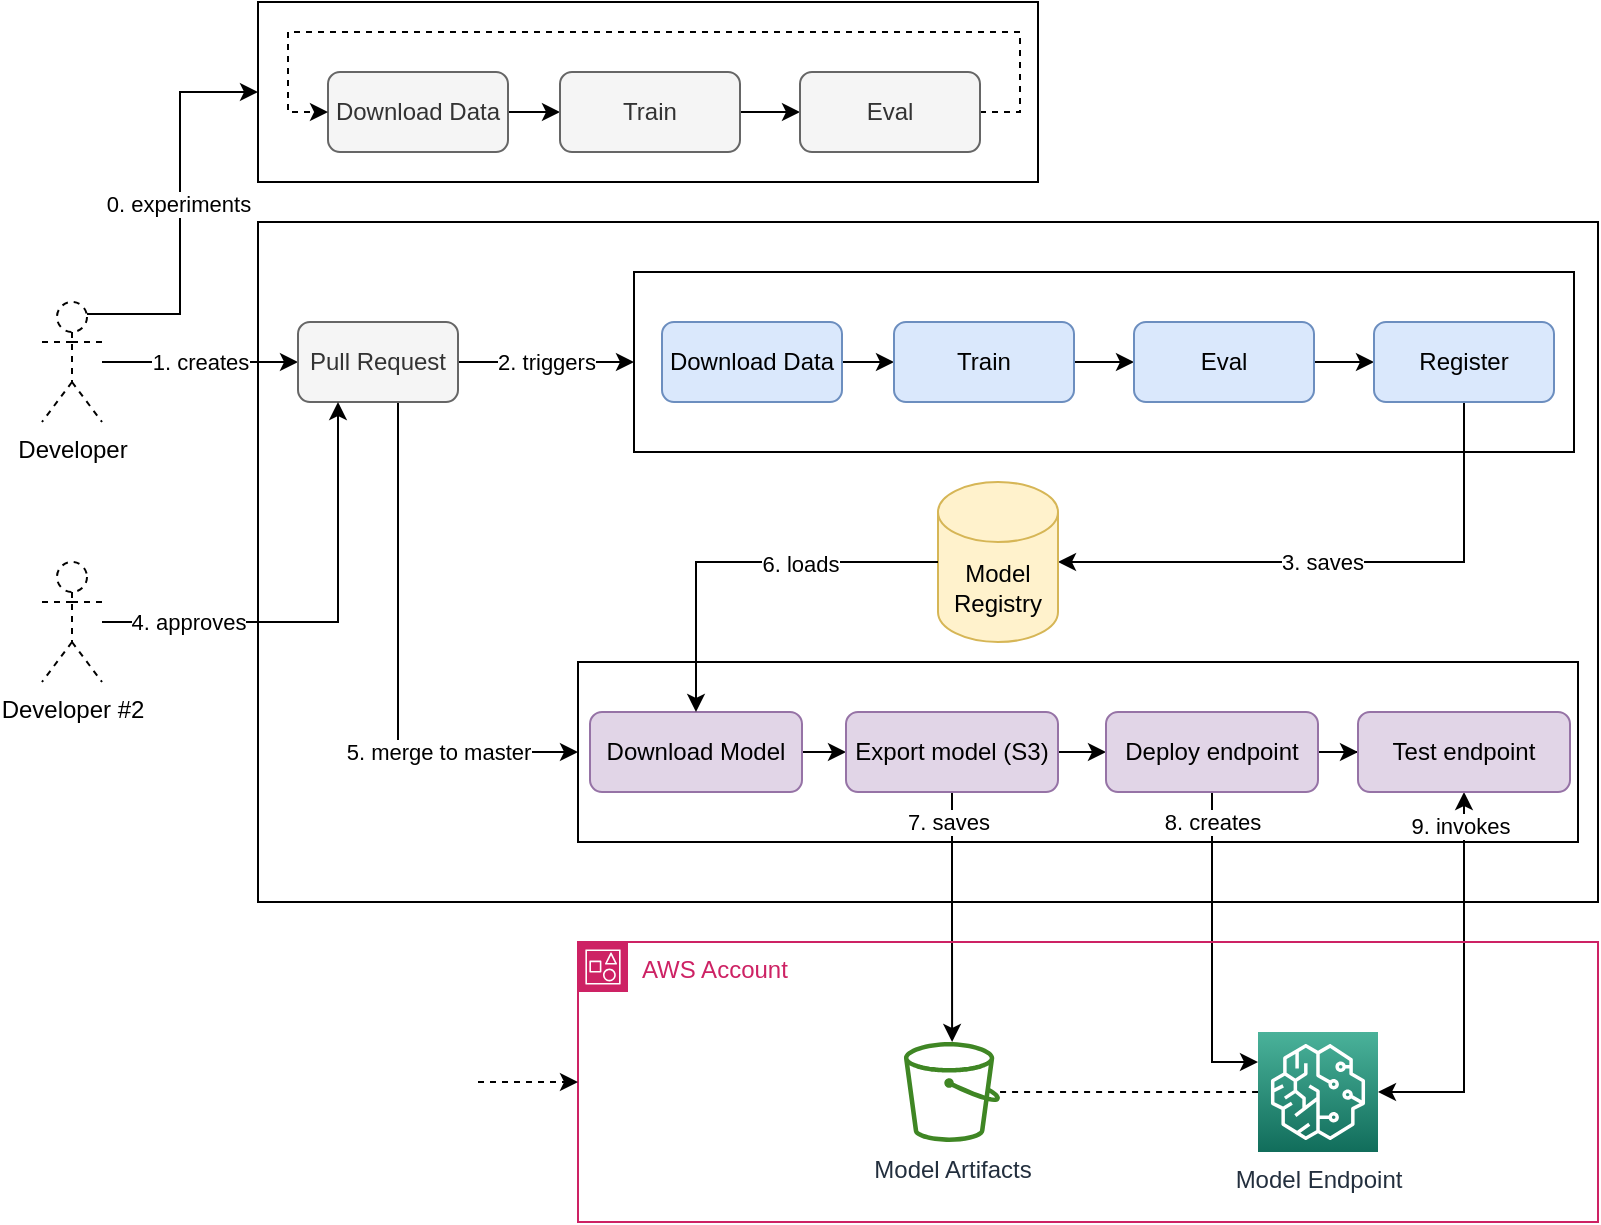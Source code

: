 <mxfile version="20.0.1" type="device"><diagram id="ZkJqecd7NbjOhsbAbQbW" name="Page-1"><mxGraphModel dx="1426" dy="1922" grid="1" gridSize="10" guides="1" tooltips="1" connect="1" arrows="1" fold="1" page="1" pageScale="1" pageWidth="827" pageHeight="1169" math="0" shadow="0"><root><mxCell id="0"/><mxCell id="1" parent="0"/><mxCell id="LcReHnUPMEINmzBdIjbV-1" value="" style="rounded=0;whiteSpace=wrap;html=1;fillColor=none;" vertex="1" parent="1"><mxGeometry x="150" y="40" width="670" height="340" as="geometry"/></mxCell><mxCell id="LcReHnUPMEINmzBdIjbV-2" value="" style="shape=image;html=1;verticalAlign=top;verticalLabelPosition=bottom;labelBackgroundColor=#ffffff;imageAspect=0;aspect=fixed;image=https://cdn4.iconfinder.com/data/icons/liu-square-blac/60/github-square-social-media-128.png;dashed=1;fillColor=none;" vertex="1" parent="1"><mxGeometry x="150" y="40" width="30" height="30" as="geometry"/></mxCell><mxCell id="LcReHnUPMEINmzBdIjbV-5" value="1. creates" style="edgeStyle=orthogonalEdgeStyle;rounded=0;orthogonalLoop=1;jettySize=auto;html=1;entryX=0;entryY=0.5;entryDx=0;entryDy=0;" edge="1" parent="1" source="LcReHnUPMEINmzBdIjbV-3" target="LcReHnUPMEINmzBdIjbV-4"><mxGeometry relative="1" as="geometry"><Array as="points"><mxPoint x="110" y="110"/><mxPoint x="110" y="110"/></Array></mxGeometry></mxCell><mxCell id="LcReHnUPMEINmzBdIjbV-56" value="0. experiments" style="edgeStyle=orthogonalEdgeStyle;rounded=0;orthogonalLoop=1;jettySize=auto;html=1;entryX=0;entryY=0.5;entryDx=0;entryDy=0;startArrow=none;startFill=0;endArrow=classic;endFill=1;exitX=0.75;exitY=0.1;exitDx=0;exitDy=0;exitPerimeter=0;" edge="1" parent="1" source="LcReHnUPMEINmzBdIjbV-3" target="LcReHnUPMEINmzBdIjbV-48"><mxGeometry x="0.043" y="1" relative="1" as="geometry"><mxPoint y="1" as="offset"/></mxGeometry></mxCell><mxCell id="LcReHnUPMEINmzBdIjbV-3" value="Developer" style="shape=umlActor;verticalLabelPosition=bottom;verticalAlign=top;html=1;outlineConnect=0;dashed=1;fillColor=none;" vertex="1" parent="1"><mxGeometry x="42" y="80" width="30" height="60" as="geometry"/></mxCell><mxCell id="LcReHnUPMEINmzBdIjbV-7" value="2. triggers" style="edgeStyle=orthogonalEdgeStyle;rounded=0;orthogonalLoop=1;jettySize=auto;html=1;entryX=0;entryY=0.5;entryDx=0;entryDy=0;" edge="1" parent="1" source="LcReHnUPMEINmzBdIjbV-4" target="LcReHnUPMEINmzBdIjbV-6"><mxGeometry relative="1" as="geometry"/></mxCell><mxCell id="LcReHnUPMEINmzBdIjbV-21" style="edgeStyle=orthogonalEdgeStyle;rounded=0;orthogonalLoop=1;jettySize=auto;html=1;entryX=0;entryY=0.5;entryDx=0;entryDy=0;" edge="1" parent="1" source="LcReHnUPMEINmzBdIjbV-4" target="LcReHnUPMEINmzBdIjbV-20"><mxGeometry relative="1" as="geometry"><Array as="points"><mxPoint x="220" y="305"/></Array></mxGeometry></mxCell><mxCell id="LcReHnUPMEINmzBdIjbV-22" value="5. merge to master" style="edgeLabel;html=1;align=center;verticalAlign=middle;resizable=0;points=[];" vertex="1" connectable="0" parent="LcReHnUPMEINmzBdIjbV-21"><mxGeometry x="0.472" relative="1" as="geometry"><mxPoint as="offset"/></mxGeometry></mxCell><mxCell id="LcReHnUPMEINmzBdIjbV-4" value="Pull Request" style="rounded=1;whiteSpace=wrap;html=1;fillColor=#f5f5f5;fontColor=#333333;strokeColor=#666666;" vertex="1" parent="1"><mxGeometry x="170" y="90" width="80" height="40" as="geometry"/></mxCell><mxCell id="LcReHnUPMEINmzBdIjbV-6" value="" style="rounded=0;whiteSpace=wrap;html=1;" vertex="1" parent="1"><mxGeometry x="338" y="65" width="470" height="90" as="geometry"/></mxCell><mxCell id="LcReHnUPMEINmzBdIjbV-14" value="" style="edgeStyle=orthogonalEdgeStyle;rounded=0;orthogonalLoop=1;jettySize=auto;html=1;" edge="1" parent="1" source="LcReHnUPMEINmzBdIjbV-8" target="LcReHnUPMEINmzBdIjbV-9"><mxGeometry relative="1" as="geometry"/></mxCell><mxCell id="LcReHnUPMEINmzBdIjbV-8" value="Download Data" style="rounded=1;whiteSpace=wrap;html=1;fillColor=#dae8fc;strokeColor=#6c8ebf;" vertex="1" parent="1"><mxGeometry x="352" y="90" width="90" height="40" as="geometry"/></mxCell><mxCell id="LcReHnUPMEINmzBdIjbV-12" value="" style="edgeStyle=orthogonalEdgeStyle;rounded=0;orthogonalLoop=1;jettySize=auto;html=1;" edge="1" parent="1" source="LcReHnUPMEINmzBdIjbV-9" target="LcReHnUPMEINmzBdIjbV-10"><mxGeometry relative="1" as="geometry"/></mxCell><mxCell id="LcReHnUPMEINmzBdIjbV-9" value="Train" style="rounded=1;whiteSpace=wrap;html=1;fillColor=#dae8fc;strokeColor=#6c8ebf;" vertex="1" parent="1"><mxGeometry x="468" y="90" width="90" height="40" as="geometry"/></mxCell><mxCell id="LcReHnUPMEINmzBdIjbV-13" value="" style="edgeStyle=orthogonalEdgeStyle;rounded=0;orthogonalLoop=1;jettySize=auto;html=1;" edge="1" parent="1" source="LcReHnUPMEINmzBdIjbV-10" target="LcReHnUPMEINmzBdIjbV-11"><mxGeometry relative="1" as="geometry"/></mxCell><mxCell id="LcReHnUPMEINmzBdIjbV-10" value="Eval" style="rounded=1;whiteSpace=wrap;html=1;fillColor=#dae8fc;strokeColor=#6c8ebf;" vertex="1" parent="1"><mxGeometry x="588" y="90" width="90" height="40" as="geometry"/></mxCell><mxCell id="LcReHnUPMEINmzBdIjbV-16" style="edgeStyle=orthogonalEdgeStyle;rounded=0;orthogonalLoop=1;jettySize=auto;html=1;entryX=1;entryY=0.5;entryDx=0;entryDy=0;entryPerimeter=0;exitX=0.5;exitY=1;exitDx=0;exitDy=0;" edge="1" parent="1" source="LcReHnUPMEINmzBdIjbV-11" target="LcReHnUPMEINmzBdIjbV-15"><mxGeometry relative="1" as="geometry"><Array as="points"><mxPoint x="753" y="210"/></Array></mxGeometry></mxCell><mxCell id="LcReHnUPMEINmzBdIjbV-47" value="3. saves" style="edgeLabel;html=1;align=center;verticalAlign=middle;resizable=0;points=[];" vertex="1" connectable="0" parent="LcReHnUPMEINmzBdIjbV-16"><mxGeometry x="0.067" relative="1" as="geometry"><mxPoint as="offset"/></mxGeometry></mxCell><mxCell id="LcReHnUPMEINmzBdIjbV-11" value="Register" style="rounded=1;whiteSpace=wrap;html=1;fillColor=#dae8fc;strokeColor=#6c8ebf;" vertex="1" parent="1"><mxGeometry x="708" y="90" width="90" height="40" as="geometry"/></mxCell><mxCell id="LcReHnUPMEINmzBdIjbV-15" value="Model&lt;br&gt;Registry" style="shape=cylinder3;whiteSpace=wrap;html=1;boundedLbl=1;backgroundOutline=1;size=15;fillColor=#fff2cc;strokeColor=#d6b656;" vertex="1" parent="1"><mxGeometry x="490" y="170" width="60" height="80" as="geometry"/></mxCell><mxCell id="LcReHnUPMEINmzBdIjbV-18" style="edgeStyle=orthogonalEdgeStyle;rounded=0;orthogonalLoop=1;jettySize=auto;html=1;entryX=0.25;entryY=1;entryDx=0;entryDy=0;" edge="1" parent="1" source="LcReHnUPMEINmzBdIjbV-17" target="LcReHnUPMEINmzBdIjbV-4"><mxGeometry relative="1" as="geometry"/></mxCell><mxCell id="LcReHnUPMEINmzBdIjbV-19" value="4. approves" style="edgeLabel;html=1;align=center;verticalAlign=middle;resizable=0;points=[];" vertex="1" connectable="0" parent="LcReHnUPMEINmzBdIjbV-18"><mxGeometry x="-0.2" relative="1" as="geometry"><mxPoint x="-48" as="offset"/></mxGeometry></mxCell><mxCell id="LcReHnUPMEINmzBdIjbV-17" value="Developer #2" style="shape=umlActor;verticalLabelPosition=bottom;verticalAlign=top;html=1;outlineConnect=0;dashed=1;fillColor=none;" vertex="1" parent="1"><mxGeometry x="42" y="210" width="30" height="60" as="geometry"/></mxCell><mxCell id="LcReHnUPMEINmzBdIjbV-20" value="" style="rounded=0;whiteSpace=wrap;html=1;" vertex="1" parent="1"><mxGeometry x="310" y="260" width="500" height="90" as="geometry"/></mxCell><mxCell id="LcReHnUPMEINmzBdIjbV-30" value="" style="edgeStyle=orthogonalEdgeStyle;rounded=0;orthogonalLoop=1;jettySize=auto;html=1;" edge="1" parent="1" source="LcReHnUPMEINmzBdIjbV-23" target="LcReHnUPMEINmzBdIjbV-27"><mxGeometry relative="1" as="geometry"/></mxCell><mxCell id="LcReHnUPMEINmzBdIjbV-23" value="Download Model" style="rounded=1;whiteSpace=wrap;html=1;fillColor=#e1d5e7;strokeColor=#9673a6;" vertex="1" parent="1"><mxGeometry x="316" y="285" width="106" height="40" as="geometry"/></mxCell><mxCell id="LcReHnUPMEINmzBdIjbV-32" value="" style="edgeStyle=orthogonalEdgeStyle;rounded=0;orthogonalLoop=1;jettySize=auto;html=1;" edge="1" parent="1" source="LcReHnUPMEINmzBdIjbV-27" target="LcReHnUPMEINmzBdIjbV-28"><mxGeometry relative="1" as="geometry"/></mxCell><mxCell id="LcReHnUPMEINmzBdIjbV-36" style="edgeStyle=orthogonalEdgeStyle;rounded=0;orthogonalLoop=1;jettySize=auto;html=1;" edge="1" parent="1" source="LcReHnUPMEINmzBdIjbV-27" target="LcReHnUPMEINmzBdIjbV-35"><mxGeometry relative="1" as="geometry"/></mxCell><mxCell id="LcReHnUPMEINmzBdIjbV-37" value="7. saves" style="edgeLabel;html=1;align=center;verticalAlign=middle;resizable=0;points=[];" vertex="1" connectable="0" parent="LcReHnUPMEINmzBdIjbV-36"><mxGeometry x="-0.009" y="-2" relative="1" as="geometry"><mxPoint y="-47" as="offset"/></mxGeometry></mxCell><mxCell id="LcReHnUPMEINmzBdIjbV-27" value="Export model (S3)" style="rounded=1;whiteSpace=wrap;html=1;fillColor=#e1d5e7;strokeColor=#9673a6;" vertex="1" parent="1"><mxGeometry x="444" y="285" width="106" height="40" as="geometry"/></mxCell><mxCell id="LcReHnUPMEINmzBdIjbV-31" value="" style="edgeStyle=orthogonalEdgeStyle;rounded=0;orthogonalLoop=1;jettySize=auto;html=1;" edge="1" parent="1" source="LcReHnUPMEINmzBdIjbV-28" target="LcReHnUPMEINmzBdIjbV-29"><mxGeometry relative="1" as="geometry"/></mxCell><mxCell id="LcReHnUPMEINmzBdIjbV-41" style="edgeStyle=orthogonalEdgeStyle;rounded=0;orthogonalLoop=1;jettySize=auto;html=1;entryX=0;entryY=0.25;entryDx=0;entryDy=0;entryPerimeter=0;endArrow=classic;endFill=1;" edge="1" parent="1" source="LcReHnUPMEINmzBdIjbV-28" target="LcReHnUPMEINmzBdIjbV-38"><mxGeometry relative="1" as="geometry"/></mxCell><mxCell id="LcReHnUPMEINmzBdIjbV-42" value="8. creates" style="edgeLabel;html=1;align=center;verticalAlign=middle;resizable=0;points=[];" vertex="1" connectable="0" parent="LcReHnUPMEINmzBdIjbV-41"><mxGeometry x="-0.468" relative="1" as="geometry"><mxPoint y="-27" as="offset"/></mxGeometry></mxCell><mxCell id="LcReHnUPMEINmzBdIjbV-28" value="Deploy endpoint" style="rounded=1;whiteSpace=wrap;html=1;fillColor=#e1d5e7;strokeColor=#9673a6;" vertex="1" parent="1"><mxGeometry x="574" y="285" width="106" height="40" as="geometry"/></mxCell><mxCell id="LcReHnUPMEINmzBdIjbV-43" style="edgeStyle=orthogonalEdgeStyle;rounded=0;orthogonalLoop=1;jettySize=auto;html=1;entryX=1;entryY=0.5;entryDx=0;entryDy=0;entryPerimeter=0;endArrow=classic;endFill=1;startArrow=classic;startFill=1;" edge="1" parent="1" source="LcReHnUPMEINmzBdIjbV-29" target="LcReHnUPMEINmzBdIjbV-38"><mxGeometry relative="1" as="geometry"/></mxCell><mxCell id="LcReHnUPMEINmzBdIjbV-44" value="9. invokes" style="edgeLabel;html=1;align=center;verticalAlign=middle;resizable=0;points=[];" vertex="1" connectable="0" parent="LcReHnUPMEINmzBdIjbV-43"><mxGeometry x="-0.824" y="-2" relative="1" as="geometry"><mxPoint as="offset"/></mxGeometry></mxCell><mxCell id="LcReHnUPMEINmzBdIjbV-29" value="Test endpoint" style="rounded=1;whiteSpace=wrap;html=1;fillColor=#e1d5e7;strokeColor=#9673a6;" vertex="1" parent="1"><mxGeometry x="700" y="285" width="106" height="40" as="geometry"/></mxCell><mxCell id="LcReHnUPMEINmzBdIjbV-34" value="AWS Account" style="points=[[0,0],[0.25,0],[0.5,0],[0.75,0],[1,0],[1,0.25],[1,0.5],[1,0.75],[1,1],[0.75,1],[0.5,1],[0.25,1],[0,1],[0,0.75],[0,0.5],[0,0.25]];outlineConnect=0;gradientColor=none;html=1;whiteSpace=wrap;fontSize=12;fontStyle=0;container=1;pointerEvents=0;collapsible=0;recursiveResize=0;shape=mxgraph.aws4.group;grIcon=mxgraph.aws4.group_account;strokeColor=#CD2264;fillColor=none;verticalAlign=top;align=left;spacingLeft=30;fontColor=#CD2264;dashed=0;" vertex="1" parent="1"><mxGeometry x="310" y="400" width="510" height="140" as="geometry"/></mxCell><mxCell id="LcReHnUPMEINmzBdIjbV-39" style="edgeStyle=orthogonalEdgeStyle;rounded=0;orthogonalLoop=1;jettySize=auto;html=1;endArrow=none;endFill=0;dashed=1;" edge="1" parent="LcReHnUPMEINmzBdIjbV-34" source="LcReHnUPMEINmzBdIjbV-35" target="LcReHnUPMEINmzBdIjbV-38"><mxGeometry relative="1" as="geometry"/></mxCell><mxCell id="LcReHnUPMEINmzBdIjbV-35" value="Model Artifacts" style="sketch=0;outlineConnect=0;fontColor=#232F3E;gradientColor=none;fillColor=#3F8624;strokeColor=none;dashed=0;verticalLabelPosition=bottom;verticalAlign=top;align=center;html=1;fontSize=12;fontStyle=0;aspect=fixed;pointerEvents=1;shape=mxgraph.aws4.bucket;" vertex="1" parent="LcReHnUPMEINmzBdIjbV-34"><mxGeometry x="162.96" y="50" width="48.08" height="50" as="geometry"/></mxCell><mxCell id="LcReHnUPMEINmzBdIjbV-38" value="Model Endpoint" style="sketch=0;points=[[0,0,0],[0.25,0,0],[0.5,0,0],[0.75,0,0],[1,0,0],[0,1,0],[0.25,1,0],[0.5,1,0],[0.75,1,0],[1,1,0],[0,0.25,0],[0,0.5,0],[0,0.75,0],[1,0.25,0],[1,0.5,0],[1,0.75,0]];outlineConnect=0;fontColor=#232F3E;gradientColor=#4AB29A;gradientDirection=north;fillColor=#116D5B;strokeColor=#ffffff;dashed=0;verticalLabelPosition=bottom;verticalAlign=top;align=center;html=1;fontSize=12;fontStyle=0;aspect=fixed;shape=mxgraph.aws4.resourceIcon;resIcon=mxgraph.aws4.sagemaker;" vertex="1" parent="LcReHnUPMEINmzBdIjbV-34"><mxGeometry x="340" y="45" width="60" height="60" as="geometry"/></mxCell><mxCell id="LcReHnUPMEINmzBdIjbV-26" style="edgeStyle=orthogonalEdgeStyle;rounded=0;orthogonalLoop=1;jettySize=auto;html=1;entryX=0.5;entryY=0;entryDx=0;entryDy=0;startArrow=none;startFill=0;endArrow=classic;endFill=1;" edge="1" parent="1" source="LcReHnUPMEINmzBdIjbV-15" target="LcReHnUPMEINmzBdIjbV-23"><mxGeometry relative="1" as="geometry"/></mxCell><mxCell id="LcReHnUPMEINmzBdIjbV-46" value="6. loads" style="edgeLabel;html=1;align=center;verticalAlign=middle;resizable=0;points=[];" vertex="1" connectable="0" parent="LcReHnUPMEINmzBdIjbV-26"><mxGeometry x="-0.296" y="1" relative="1" as="geometry"><mxPoint as="offset"/></mxGeometry></mxCell><mxCell id="LcReHnUPMEINmzBdIjbV-48" value="" style="rounded=0;whiteSpace=wrap;html=1;" vertex="1" parent="1"><mxGeometry x="150" y="-70" width="390" height="90" as="geometry"/></mxCell><mxCell id="LcReHnUPMEINmzBdIjbV-49" value="" style="edgeStyle=orthogonalEdgeStyle;rounded=0;orthogonalLoop=1;jettySize=auto;html=1;" edge="1" parent="1" source="LcReHnUPMEINmzBdIjbV-50" target="LcReHnUPMEINmzBdIjbV-52"><mxGeometry relative="1" as="geometry"/></mxCell><mxCell id="LcReHnUPMEINmzBdIjbV-50" value="Download Data" style="rounded=1;whiteSpace=wrap;html=1;fillColor=#f5f5f5;strokeColor=#666666;fontColor=#333333;" vertex="1" parent="1"><mxGeometry x="185" y="-35" width="90" height="40" as="geometry"/></mxCell><mxCell id="LcReHnUPMEINmzBdIjbV-51" value="" style="edgeStyle=orthogonalEdgeStyle;rounded=0;orthogonalLoop=1;jettySize=auto;html=1;" edge="1" parent="1" source="LcReHnUPMEINmzBdIjbV-52" target="LcReHnUPMEINmzBdIjbV-54"><mxGeometry relative="1" as="geometry"/></mxCell><mxCell id="LcReHnUPMEINmzBdIjbV-52" value="Train" style="rounded=1;whiteSpace=wrap;html=1;fillColor=#f5f5f5;strokeColor=#666666;fontColor=#333333;" vertex="1" parent="1"><mxGeometry x="301" y="-35" width="90" height="40" as="geometry"/></mxCell><mxCell id="LcReHnUPMEINmzBdIjbV-53" value="" style="edgeStyle=orthogonalEdgeStyle;rounded=0;orthogonalLoop=1;jettySize=auto;html=1;entryX=0;entryY=0.5;entryDx=0;entryDy=0;dashed=1;" edge="1" parent="1" source="LcReHnUPMEINmzBdIjbV-54" target="LcReHnUPMEINmzBdIjbV-50"><mxGeometry relative="1" as="geometry"><mxPoint x="541" y="-15" as="targetPoint"/><Array as="points"><mxPoint x="531" y="-15"/><mxPoint x="531" y="-55"/><mxPoint x="165" y="-55"/><mxPoint x="165" y="-15"/></Array></mxGeometry></mxCell><mxCell id="LcReHnUPMEINmzBdIjbV-54" value="Eval" style="rounded=1;whiteSpace=wrap;html=1;fillColor=#f5f5f5;strokeColor=#666666;fontColor=#333333;" vertex="1" parent="1"><mxGeometry x="421" y="-35" width="90" height="40" as="geometry"/></mxCell><mxCell id="LcReHnUPMEINmzBdIjbV-58" style="edgeStyle=orthogonalEdgeStyle;rounded=0;orthogonalLoop=1;jettySize=auto;html=1;entryX=0;entryY=0.5;entryDx=0;entryDy=0;dashed=1;startArrow=none;startFill=0;endArrow=classic;endFill=1;" edge="1" parent="1" source="LcReHnUPMEINmzBdIjbV-57" target="LcReHnUPMEINmzBdIjbV-34"><mxGeometry relative="1" as="geometry"/></mxCell><mxCell id="LcReHnUPMEINmzBdIjbV-57" value="" style="shape=image;verticalLabelPosition=bottom;labelBackgroundColor=default;verticalAlign=top;aspect=fixed;imageAspect=0;image=https://radekmaziarka.pl/images/2020/05/terraform-logo.png;" vertex="1" parent="1"><mxGeometry x="150" y="442.5" width="110" height="55" as="geometry"/></mxCell></root></mxGraphModel></diagram></mxfile>